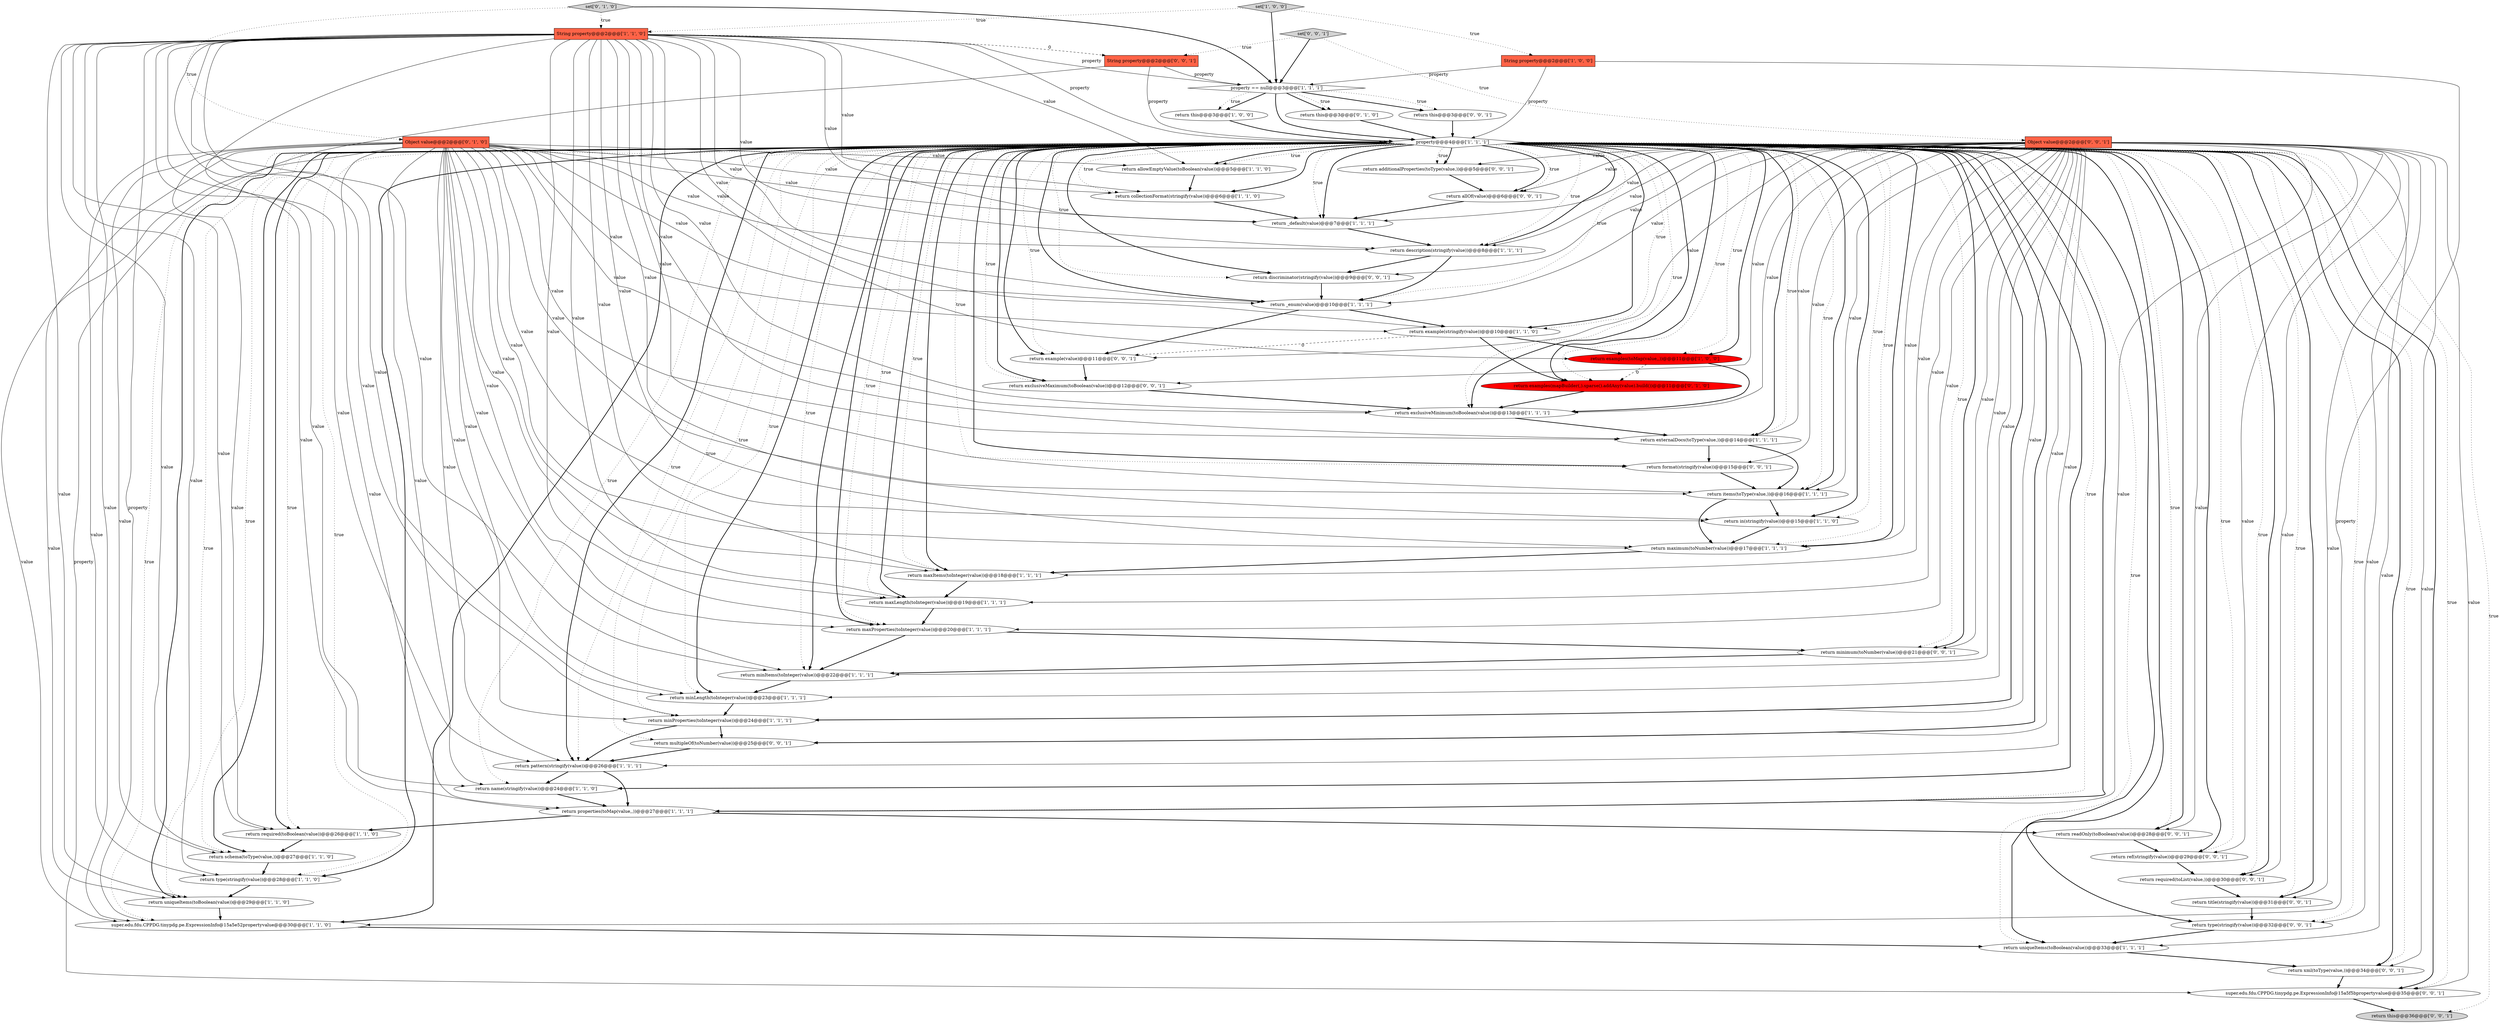 digraph {
36 [style = filled, label = "return examples(mapBuilder(,).sparse().addAny(value).build())@@@11@@@['0', '1', '0']", fillcolor = red, shape = ellipse image = "AAA1AAABBB2BBB"];
2 [style = filled, label = "return name(stringify(value))@@@24@@@['1', '1', '0']", fillcolor = white, shape = ellipse image = "AAA0AAABBB1BBB"];
20 [style = filled, label = "return this@@@3@@@['1', '0', '0']", fillcolor = white, shape = ellipse image = "AAA0AAABBB1BBB"];
9 [style = filled, label = "return exclusiveMinimum(toBoolean(value))@@@13@@@['1', '1', '1']", fillcolor = white, shape = ellipse image = "AAA0AAABBB1BBB"];
29 [style = filled, label = "return minLength(toInteger(value))@@@23@@@['1', '1', '1']", fillcolor = white, shape = ellipse image = "AAA0AAABBB1BBB"];
5 [style = filled, label = "String property@@@2@@@['1', '0', '0']", fillcolor = tomato, shape = box image = "AAA0AAABBB1BBB"];
21 [style = filled, label = "return in(stringify(value))@@@15@@@['1', '1', '0']", fillcolor = white, shape = ellipse image = "AAA0AAABBB1BBB"];
16 [style = filled, label = "property@@@4@@@['1', '1', '1']", fillcolor = white, shape = diamond image = "AAA0AAABBB1BBB"];
46 [style = filled, label = "return type(stringify(value))@@@32@@@['0', '0', '1']", fillcolor = white, shape = ellipse image = "AAA0AAABBB3BBB"];
17 [style = filled, label = "return minProperties(toInteger(value))@@@24@@@['1', '1', '1']", fillcolor = white, shape = ellipse image = "AAA0AAABBB1BBB"];
40 [style = filled, label = "return additionalProperties(toType(value,))@@@5@@@['0', '0', '1']", fillcolor = white, shape = ellipse image = "AAA0AAABBB3BBB"];
6 [style = filled, label = "return pattern(stringify(value))@@@26@@@['1', '1', '1']", fillcolor = white, shape = ellipse image = "AAA0AAABBB1BBB"];
7 [style = filled, label = "return uniqueItems(toBoolean(value))@@@29@@@['1', '1', '0']", fillcolor = white, shape = ellipse image = "AAA0AAABBB1BBB"];
18 [style = filled, label = "return uniqueItems(toBoolean(value))@@@33@@@['1', '1', '1']", fillcolor = white, shape = ellipse image = "AAA0AAABBB1BBB"];
24 [style = filled, label = "return maxItems(toInteger(value))@@@18@@@['1', '1', '1']", fillcolor = white, shape = ellipse image = "AAA0AAABBB1BBB"];
28 [style = filled, label = "return examples(toMap(value,,))@@@11@@@['1', '0', '0']", fillcolor = red, shape = ellipse image = "AAA1AAABBB1BBB"];
30 [style = filled, label = "property == null@@@3@@@['1', '1', '1']", fillcolor = white, shape = diamond image = "AAA0AAABBB1BBB"];
53 [style = filled, label = "return this@@@36@@@['0', '0', '1']", fillcolor = lightgray, shape = ellipse image = "AAA0AAABBB3BBB"];
4 [style = filled, label = "return maxLength(toInteger(value))@@@19@@@['1', '1', '1']", fillcolor = white, shape = ellipse image = "AAA0AAABBB1BBB"];
0 [style = filled, label = "return maximum(toNumber(value))@@@17@@@['1', '1', '1']", fillcolor = white, shape = ellipse image = "AAA0AAABBB1BBB"];
37 [style = filled, label = "return allOf(value)@@@6@@@['0', '0', '1']", fillcolor = white, shape = ellipse image = "AAA0AAABBB3BBB"];
38 [style = filled, label = "return readOnly(toBoolean(value))@@@28@@@['0', '0', '1']", fillcolor = white, shape = ellipse image = "AAA0AAABBB3BBB"];
47 [style = filled, label = "return format(stringify(value))@@@15@@@['0', '0', '1']", fillcolor = white, shape = ellipse image = "AAA0AAABBB3BBB"];
34 [style = filled, label = "set['0', '1', '0']", fillcolor = lightgray, shape = diamond image = "AAA0AAABBB2BBB"];
35 [style = filled, label = "Object value@@@2@@@['0', '1', '0']", fillcolor = tomato, shape = box image = "AAA0AAABBB2BBB"];
19 [style = filled, label = "return externalDocs(toType(value,))@@@14@@@['1', '1', '1']", fillcolor = white, shape = ellipse image = "AAA0AAABBB1BBB"];
13 [style = filled, label = "return items(toType(value,))@@@16@@@['1', '1', '1']", fillcolor = white, shape = ellipse image = "AAA0AAABBB1BBB"];
3 [style = filled, label = "return required(toBoolean(value))@@@26@@@['1', '1', '0']", fillcolor = white, shape = ellipse image = "AAA0AAABBB1BBB"];
10 [style = filled, label = "return _default(value)@@@7@@@['1', '1', '1']", fillcolor = white, shape = ellipse image = "AAA0AAABBB1BBB"];
50 [style = filled, label = "String property@@@2@@@['0', '0', '1']", fillcolor = tomato, shape = box image = "AAA0AAABBB3BBB"];
48 [style = filled, label = "Object value@@@2@@@['0', '0', '1']", fillcolor = tomato, shape = box image = "AAA0AAABBB3BBB"];
26 [style = filled, label = "return example(stringify(value))@@@10@@@['1', '1', '0']", fillcolor = white, shape = ellipse image = "AAA0AAABBB1BBB"];
49 [style = filled, label = "return ref(stringify(value))@@@29@@@['0', '0', '1']", fillcolor = white, shape = ellipse image = "AAA0AAABBB3BBB"];
33 [style = filled, label = "return this@@@3@@@['0', '1', '0']", fillcolor = white, shape = ellipse image = "AAA0AAABBB2BBB"];
32 [style = filled, label = "return collectionFormat(stringify(value))@@@6@@@['1', '1', '0']", fillcolor = white, shape = ellipse image = "AAA0AAABBB1BBB"];
45 [style = filled, label = "return minimum(toNumber(value))@@@21@@@['0', '0', '1']", fillcolor = white, shape = ellipse image = "AAA0AAABBB3BBB"];
8 [style = filled, label = "return properties(toMap(value,,))@@@27@@@['1', '1', '1']", fillcolor = white, shape = ellipse image = "AAA0AAABBB1BBB"];
44 [style = filled, label = "return discriminator(stringify(value))@@@9@@@['0', '0', '1']", fillcolor = white, shape = ellipse image = "AAA0AAABBB3BBB"];
51 [style = filled, label = "return multipleOf(toNumber(value))@@@25@@@['0', '0', '1']", fillcolor = white, shape = ellipse image = "AAA0AAABBB3BBB"];
25 [style = filled, label = "return type(stringify(value))@@@28@@@['1', '1', '0']", fillcolor = white, shape = ellipse image = "AAA0AAABBB1BBB"];
39 [style = filled, label = "return this@@@3@@@['0', '0', '1']", fillcolor = white, shape = ellipse image = "AAA0AAABBB3BBB"];
14 [style = filled, label = "set['1', '0', '0']", fillcolor = lightgray, shape = diamond image = "AAA0AAABBB1BBB"];
12 [style = filled, label = "return description(stringify(value))@@@8@@@['1', '1', '1']", fillcolor = white, shape = ellipse image = "AAA0AAABBB1BBB"];
22 [style = filled, label = "return maxProperties(toInteger(value))@@@20@@@['1', '1', '1']", fillcolor = white, shape = ellipse image = "AAA0AAABBB1BBB"];
42 [style = filled, label = "return example(value)@@@11@@@['0', '0', '1']", fillcolor = white, shape = ellipse image = "AAA0AAABBB3BBB"];
54 [style = filled, label = "set['0', '0', '1']", fillcolor = lightgray, shape = diamond image = "AAA0AAABBB3BBB"];
27 [style = filled, label = "return allowEmptyValue(toBoolean(value))@@@5@@@['1', '1', '0']", fillcolor = white, shape = ellipse image = "AAA0AAABBB1BBB"];
23 [style = filled, label = "String property@@@2@@@['1', '1', '0']", fillcolor = tomato, shape = box image = "AAA0AAABBB1BBB"];
15 [style = filled, label = "return schema(toType(value,))@@@27@@@['1', '1', '0']", fillcolor = white, shape = ellipse image = "AAA0AAABBB1BBB"];
11 [style = filled, label = "return _enum(value)@@@10@@@['1', '1', '1']", fillcolor = white, shape = ellipse image = "AAA0AAABBB1BBB"];
56 [style = filled, label = "return xml(toType(value,))@@@34@@@['0', '0', '1']", fillcolor = white, shape = ellipse image = "AAA0AAABBB3BBB"];
52 [style = filled, label = "super.edu.fdu.CPPDG.tinypdg.pe.ExpressionInfo@15a5f5bpropertyvalue@@@35@@@['0', '0', '1']", fillcolor = white, shape = ellipse image = "AAA0AAABBB3BBB"];
31 [style = filled, label = "return minItems(toInteger(value))@@@22@@@['1', '1', '1']", fillcolor = white, shape = ellipse image = "AAA0AAABBB1BBB"];
55 [style = filled, label = "return title(stringify(value))@@@31@@@['0', '0', '1']", fillcolor = white, shape = ellipse image = "AAA0AAABBB3BBB"];
41 [style = filled, label = "return exclusiveMaximum(toBoolean(value))@@@12@@@['0', '0', '1']", fillcolor = white, shape = ellipse image = "AAA0AAABBB3BBB"];
1 [style = filled, label = "super.edu.fdu.CPPDG.tinypdg.pe.ExpressionInfo@15a5e52propertyvalue@@@30@@@['1', '1', '0']", fillcolor = white, shape = ellipse image = "AAA0AAABBB1BBB"];
43 [style = filled, label = "return required(toList(value,))@@@30@@@['0', '0', '1']", fillcolor = white, shape = ellipse image = "AAA0AAABBB3BBB"];
16->51 [style = bold, label=""];
35->19 [style = solid, label="value"];
16->0 [style = bold, label=""];
16->9 [style = dotted, label="true"];
27->32 [style = bold, label=""];
16->37 [style = bold, label=""];
16->52 [style = bold, label=""];
42->41 [style = bold, label=""];
16->55 [style = bold, label=""];
23->7 [style = solid, label="value"];
12->44 [style = bold, label=""];
16->13 [style = dotted, label="true"];
43->55 [style = bold, label=""];
56->52 [style = bold, label=""];
30->20 [style = bold, label=""];
15->25 [style = bold, label=""];
5->30 [style = solid, label="property"];
16->17 [style = dotted, label="true"];
16->7 [style = bold, label=""];
28->9 [style = bold, label=""];
41->9 [style = bold, label=""];
35->10 [style = solid, label="value"];
45->31 [style = bold, label=""];
16->10 [style = dotted, label="true"];
35->21 [style = solid, label="value"];
23->4 [style = solid, label="value"];
23->1 [style = solid, label="value"];
34->23 [style = dotted, label="true"];
16->41 [style = bold, label=""];
23->22 [style = solid, label="value"];
16->7 [style = dotted, label="true"];
35->11 [style = solid, label="value"];
48->6 [style = solid, label="value"];
20->16 [style = bold, label=""];
38->49 [style = bold, label=""];
35->27 [style = solid, label="value"];
16->49 [style = bold, label=""];
10->12 [style = bold, label=""];
28->36 [style = dashed, label="0"];
0->24 [style = bold, label=""];
23->10 [style = solid, label="value"];
16->43 [style = bold, label=""];
16->32 [style = dotted, label="true"];
35->22 [style = solid, label="value"];
16->42 [style = bold, label=""];
48->37 [style = solid, label="value"];
16->38 [style = dotted, label="true"];
26->28 [style = bold, label=""];
23->50 [style = dashed, label="0"];
30->39 [style = dotted, label="true"];
16->47 [style = dotted, label="true"];
23->3 [style = solid, label="value"];
16->41 [style = dotted, label="true"];
16->40 [style = dotted, label="true"];
16->9 [style = bold, label=""];
48->55 [style = solid, label="value"];
48->44 [style = solid, label="value"];
40->37 [style = bold, label=""];
30->33 [style = dotted, label="true"];
35->2 [style = solid, label="value"];
16->3 [style = bold, label=""];
23->2 [style = solid, label="value"];
23->28 [style = solid, label="value"];
16->43 [style = dotted, label="true"];
48->52 [style = solid, label="value"];
33->16 [style = bold, label=""];
16->46 [style = dotted, label="true"];
7->1 [style = bold, label=""];
36->9 [style = bold, label=""];
48->29 [style = solid, label="value"];
14->30 [style = bold, label=""];
21->0 [style = bold, label=""];
16->40 [style = bold, label=""];
48->9 [style = solid, label="value"];
16->42 [style = dotted, label="true"];
16->45 [style = bold, label=""];
23->25 [style = solid, label="value"];
16->56 [style = bold, label=""];
16->6 [style = bold, label=""];
23->27 [style = solid, label="value"];
16->29 [style = bold, label=""];
12->11 [style = bold, label=""];
16->26 [style = bold, label=""];
16->52 [style = dotted, label="true"];
48->47 [style = solid, label="value"];
16->44 [style = dotted, label="true"];
23->31 [style = solid, label="value"];
31->29 [style = bold, label=""];
16->32 [style = bold, label=""];
18->56 [style = bold, label=""];
48->43 [style = solid, label="value"];
16->17 [style = bold, label=""];
16->19 [style = bold, label=""];
16->4 [style = dotted, label="true"];
25->7 [style = bold, label=""];
48->56 [style = solid, label="value"];
23->32 [style = solid, label="value"];
32->10 [style = bold, label=""];
8->38 [style = bold, label=""];
23->0 [style = solid, label="value"];
17->51 [style = bold, label=""];
6->2 [style = bold, label=""];
19->13 [style = bold, label=""];
35->12 [style = solid, label="value"];
35->6 [style = solid, label="value"];
23->13 [style = solid, label="value"];
16->1 [style = dotted, label="true"];
48->4 [style = solid, label="value"];
35->17 [style = solid, label="value"];
48->46 [style = solid, label="value"];
35->4 [style = solid, label="value"];
16->21 [style = dotted, label="true"];
16->49 [style = dotted, label="true"];
35->15 [style = solid, label="value"];
50->16 [style = solid, label="property"];
16->25 [style = dotted, label="true"];
23->16 [style = solid, label="property"];
16->11 [style = dotted, label="true"];
48->31 [style = solid, label="value"];
4->22 [style = bold, label=""];
16->24 [style = dotted, label="true"];
11->26 [style = bold, label=""];
13->0 [style = bold, label=""];
16->18 [style = dotted, label="true"];
16->8 [style = dotted, label="true"];
16->36 [style = bold, label=""];
16->13 [style = bold, label=""];
29->17 [style = bold, label=""];
39->16 [style = bold, label=""];
16->18 [style = bold, label=""];
16->27 [style = bold, label=""];
30->33 [style = bold, label=""];
16->8 [style = bold, label=""];
22->45 [style = bold, label=""];
35->8 [style = solid, label="value"];
16->55 [style = dotted, label="true"];
17->6 [style = bold, label=""];
37->10 [style = bold, label=""];
48->12 [style = solid, label="value"];
48->40 [style = solid, label="value"];
16->24 [style = bold, label=""];
23->21 [style = solid, label="value"];
23->12 [style = solid, label="value"];
54->48 [style = dotted, label="true"];
23->17 [style = solid, label="value"];
16->36 [style = dotted, label="true"];
8->3 [style = bold, label=""];
14->23 [style = dotted, label="true"];
23->24 [style = solid, label="value"];
51->6 [style = bold, label=""];
48->45 [style = solid, label="value"];
46->18 [style = bold, label=""];
16->51 [style = dotted, label="true"];
47->13 [style = bold, label=""];
16->53 [style = dotted, label="true"];
23->30 [style = solid, label="property"];
54->50 [style = dotted, label="true"];
19->47 [style = bold, label=""];
14->5 [style = dotted, label="true"];
48->41 [style = solid, label="value"];
48->13 [style = solid, label="value"];
34->35 [style = dotted, label="true"];
16->1 [style = bold, label=""];
16->44 [style = bold, label=""];
35->13 [style = solid, label="value"];
30->20 [style = dotted, label="true"];
16->31 [style = bold, label=""];
48->11 [style = solid, label="value"];
5->1 [style = solid, label="property"];
35->0 [style = solid, label="value"];
48->17 [style = solid, label="value"];
9->19 [style = bold, label=""];
23->8 [style = solid, label="value"];
48->49 [style = solid, label="value"];
16->27 [style = dotted, label="true"];
23->29 [style = solid, label="value"];
48->24 [style = solid, label="value"];
16->4 [style = bold, label=""];
16->31 [style = dotted, label="true"];
5->16 [style = solid, label="property"];
16->29 [style = dotted, label="true"];
48->38 [style = solid, label="value"];
16->56 [style = dotted, label="true"];
35->7 [style = solid, label="value"];
16->15 [style = dotted, label="true"];
16->46 [style = bold, label=""];
16->19 [style = dotted, label="true"];
16->15 [style = bold, label=""];
48->0 [style = solid, label="value"];
16->37 [style = dotted, label="true"];
16->12 [style = dotted, label="true"];
16->2 [style = dotted, label="true"];
16->11 [style = bold, label=""];
35->24 [style = solid, label="value"];
52->53 [style = bold, label=""];
35->25 [style = solid, label="value"];
16->10 [style = bold, label=""];
16->47 [style = bold, label=""];
35->3 [style = solid, label="value"];
26->36 [style = bold, label=""];
48->19 [style = solid, label="value"];
23->1 [style = solid, label="property"];
22->31 [style = bold, label=""];
54->30 [style = bold, label=""];
35->29 [style = solid, label="value"];
35->32 [style = solid, label="value"];
16->25 [style = bold, label=""];
3->15 [style = bold, label=""];
1->18 [style = bold, label=""];
11->42 [style = bold, label=""];
16->22 [style = dotted, label="true"];
16->2 [style = bold, label=""];
16->22 [style = bold, label=""];
48->18 [style = solid, label="value"];
16->3 [style = dotted, label="true"];
34->30 [style = bold, label=""];
49->43 [style = bold, label=""];
48->8 [style = solid, label="value"];
35->26 [style = solid, label="value"];
16->26 [style = dotted, label="true"];
23->26 [style = solid, label="value"];
16->45 [style = dotted, label="true"];
23->19 [style = solid, label="value"];
35->1 [style = solid, label="value"];
24->4 [style = bold, label=""];
55->46 [style = bold, label=""];
16->0 [style = dotted, label="true"];
16->28 [style = bold, label=""];
48->10 [style = solid, label="value"];
16->21 [style = bold, label=""];
48->22 [style = solid, label="value"];
23->6 [style = solid, label="value"];
23->15 [style = solid, label="value"];
35->9 [style = solid, label="value"];
48->51 [style = solid, label="value"];
6->8 [style = bold, label=""];
23->11 [style = solid, label="value"];
30->39 [style = bold, label=""];
23->9 [style = solid, label="value"];
44->11 [style = bold, label=""];
26->42 [style = dashed, label="0"];
16->28 [style = dotted, label="true"];
35->31 [style = solid, label="value"];
50->52 [style = solid, label="property"];
30->16 [style = bold, label=""];
13->21 [style = bold, label=""];
48->42 [style = solid, label="value"];
16->12 [style = bold, label=""];
2->8 [style = bold, label=""];
16->38 [style = bold, label=""];
50->30 [style = solid, label="property"];
16->6 [style = dotted, label="true"];
}
